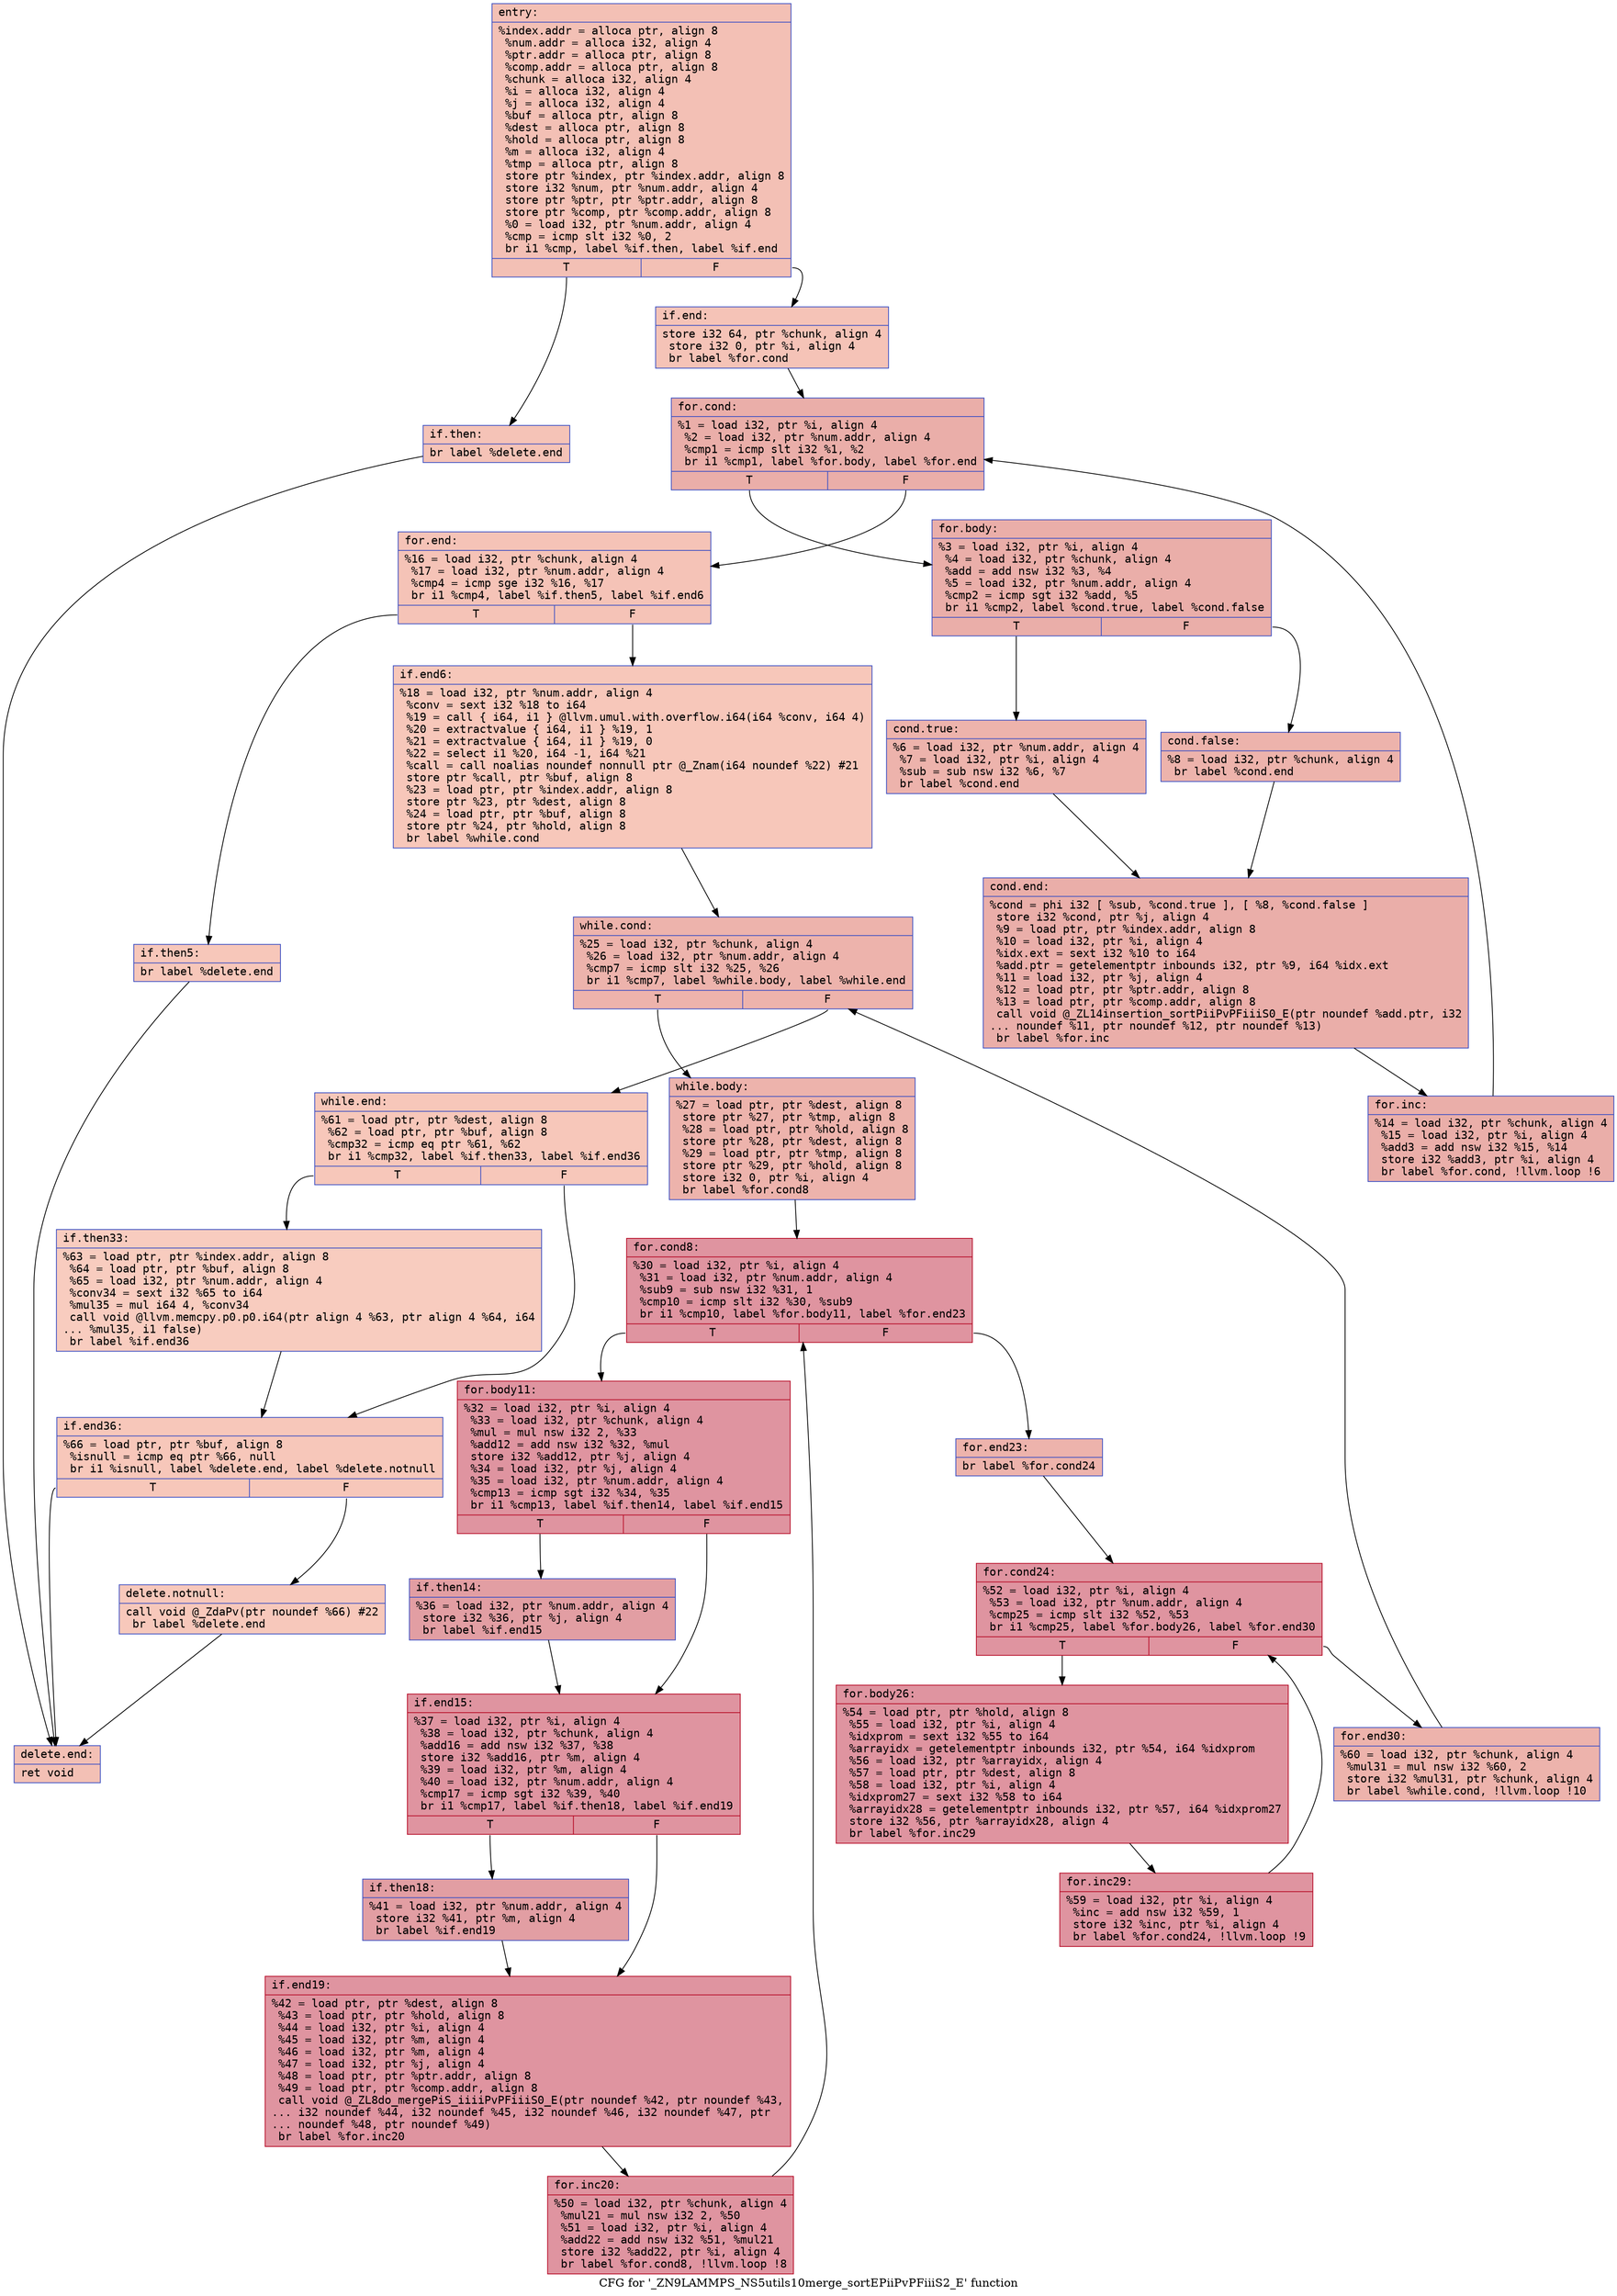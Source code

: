 digraph "CFG for '_ZN9LAMMPS_NS5utils10merge_sortEPiiPvPFiiiS2_E' function" {
	label="CFG for '_ZN9LAMMPS_NS5utils10merge_sortEPiiPvPFiiiS2_E' function";

	Node0x558416766ef0 [shape=record,color="#3d50c3ff", style=filled, fillcolor="#e5705870" fontname="Courier",label="{entry:\l|  %index.addr = alloca ptr, align 8\l  %num.addr = alloca i32, align 4\l  %ptr.addr = alloca ptr, align 8\l  %comp.addr = alloca ptr, align 8\l  %chunk = alloca i32, align 4\l  %i = alloca i32, align 4\l  %j = alloca i32, align 4\l  %buf = alloca ptr, align 8\l  %dest = alloca ptr, align 8\l  %hold = alloca ptr, align 8\l  %m = alloca i32, align 4\l  %tmp = alloca ptr, align 8\l  store ptr %index, ptr %index.addr, align 8\l  store i32 %num, ptr %num.addr, align 4\l  store ptr %ptr, ptr %ptr.addr, align 8\l  store ptr %comp, ptr %comp.addr, align 8\l  %0 = load i32, ptr %num.addr, align 4\l  %cmp = icmp slt i32 %0, 2\l  br i1 %cmp, label %if.then, label %if.end\l|{<s0>T|<s1>F}}"];
	Node0x558416766ef0:s0 -> Node0x558416767c20[tooltip="entry -> if.then\nProbability 50.00%" ];
	Node0x558416766ef0:s1 -> Node0x558416767c90[tooltip="entry -> if.end\nProbability 50.00%" ];
	Node0x558416767c20 [shape=record,color="#3d50c3ff", style=filled, fillcolor="#e8765c70" fontname="Courier",label="{if.then:\l|  br label %delete.end\l}"];
	Node0x558416767c20 -> Node0x558416767db0[tooltip="if.then -> delete.end\nProbability 100.00%" ];
	Node0x558416767c90 [shape=record,color="#3d50c3ff", style=filled, fillcolor="#e8765c70" fontname="Courier",label="{if.end:\l|  store i32 64, ptr %chunk, align 4\l  store i32 0, ptr %i, align 4\l  br label %for.cond\l}"];
	Node0x558416767c90 -> Node0x558416768010[tooltip="if.end -> for.cond\nProbability 100.00%" ];
	Node0x558416768010 [shape=record,color="#3d50c3ff", style=filled, fillcolor="#d0473d70" fontname="Courier",label="{for.cond:\l|  %1 = load i32, ptr %i, align 4\l  %2 = load i32, ptr %num.addr, align 4\l  %cmp1 = icmp slt i32 %1, %2\l  br i1 %cmp1, label %for.body, label %for.end\l|{<s0>T|<s1>F}}"];
	Node0x558416768010:s0 -> Node0x5584167682b0[tooltip="for.cond -> for.body\nProbability 96.88%" ];
	Node0x558416768010:s1 -> Node0x558416768330[tooltip="for.cond -> for.end\nProbability 3.12%" ];
	Node0x5584167682b0 [shape=record,color="#3d50c3ff", style=filled, fillcolor="#d0473d70" fontname="Courier",label="{for.body:\l|  %3 = load i32, ptr %i, align 4\l  %4 = load i32, ptr %chunk, align 4\l  %add = add nsw i32 %3, %4\l  %5 = load i32, ptr %num.addr, align 4\l  %cmp2 = icmp sgt i32 %add, %5\l  br i1 %cmp2, label %cond.true, label %cond.false\l|{<s0>T|<s1>F}}"];
	Node0x5584167682b0:s0 -> Node0x5584167688e0[tooltip="for.body -> cond.true\nProbability 50.00%" ];
	Node0x5584167682b0:s1 -> Node0x558416768930[tooltip="for.body -> cond.false\nProbability 50.00%" ];
	Node0x5584167688e0 [shape=record,color="#3d50c3ff", style=filled, fillcolor="#d6524470" fontname="Courier",label="{cond.true:\l|  %6 = load i32, ptr %num.addr, align 4\l  %7 = load i32, ptr %i, align 4\l  %sub = sub nsw i32 %6, %7\l  br label %cond.end\l}"];
	Node0x5584167688e0 -> Node0x558416768c10[tooltip="cond.true -> cond.end\nProbability 100.00%" ];
	Node0x558416768930 [shape=record,color="#3d50c3ff", style=filled, fillcolor="#d6524470" fontname="Courier",label="{cond.false:\l|  %8 = load i32, ptr %chunk, align 4\l  br label %cond.end\l}"];
	Node0x558416768930 -> Node0x558416768c10[tooltip="cond.false -> cond.end\nProbability 100.00%" ];
	Node0x558416768c10 [shape=record,color="#3d50c3ff", style=filled, fillcolor="#d0473d70" fontname="Courier",label="{cond.end:\l|  %cond = phi i32 [ %sub, %cond.true ], [ %8, %cond.false ]\l  store i32 %cond, ptr %j, align 4\l  %9 = load ptr, ptr %index.addr, align 8\l  %10 = load i32, ptr %i, align 4\l  %idx.ext = sext i32 %10 to i64\l  %add.ptr = getelementptr inbounds i32, ptr %9, i64 %idx.ext\l  %11 = load i32, ptr %j, align 4\l  %12 = load ptr, ptr %ptr.addr, align 8\l  %13 = load ptr, ptr %comp.addr, align 8\l  call void @_ZL14insertion_sortPiiPvPFiiiS0_E(ptr noundef %add.ptr, i32\l... noundef %11, ptr noundef %12, ptr noundef %13)\l  br label %for.inc\l}"];
	Node0x558416768c10 -> Node0x5584167694f0[tooltip="cond.end -> for.inc\nProbability 100.00%" ];
	Node0x5584167694f0 [shape=record,color="#3d50c3ff", style=filled, fillcolor="#d0473d70" fontname="Courier",label="{for.inc:\l|  %14 = load i32, ptr %chunk, align 4\l  %15 = load i32, ptr %i, align 4\l  %add3 = add nsw i32 %15, %14\l  store i32 %add3, ptr %i, align 4\l  br label %for.cond, !llvm.loop !6\l}"];
	Node0x5584167694f0 -> Node0x558416768010[tooltip="for.inc -> for.cond\nProbability 100.00%" ];
	Node0x558416768330 [shape=record,color="#3d50c3ff", style=filled, fillcolor="#e8765c70" fontname="Courier",label="{for.end:\l|  %16 = load i32, ptr %chunk, align 4\l  %17 = load i32, ptr %num.addr, align 4\l  %cmp4 = icmp sge i32 %16, %17\l  br i1 %cmp4, label %if.then5, label %if.end6\l|{<s0>T|<s1>F}}"];
	Node0x558416768330:s0 -> Node0x558416769b70[tooltip="for.end -> if.then5\nProbability 50.00%" ];
	Node0x558416768330:s1 -> Node0x558416769bc0[tooltip="for.end -> if.end6\nProbability 50.00%" ];
	Node0x558416769b70 [shape=record,color="#3d50c3ff", style=filled, fillcolor="#ec7f6370" fontname="Courier",label="{if.then5:\l|  br label %delete.end\l}"];
	Node0x558416769b70 -> Node0x558416767db0[tooltip="if.then5 -> delete.end\nProbability 100.00%" ];
	Node0x558416769bc0 [shape=record,color="#3d50c3ff", style=filled, fillcolor="#ec7f6370" fontname="Courier",label="{if.end6:\l|  %18 = load i32, ptr %num.addr, align 4\l  %conv = sext i32 %18 to i64\l  %19 = call \{ i64, i1 \} @llvm.umul.with.overflow.i64(i64 %conv, i64 4)\l  %20 = extractvalue \{ i64, i1 \} %19, 1\l  %21 = extractvalue \{ i64, i1 \} %19, 0\l  %22 = select i1 %20, i64 -1, i64 %21\l  %call = call noalias noundef nonnull ptr @_Znam(i64 noundef %22) #21\l  store ptr %call, ptr %buf, align 8\l  %23 = load ptr, ptr %index.addr, align 8\l  store ptr %23, ptr %dest, align 8\l  %24 = load ptr, ptr %buf, align 8\l  store ptr %24, ptr %hold, align 8\l  br label %while.cond\l}"];
	Node0x558416769bc0 -> Node0x55841676a660[tooltip="if.end6 -> while.cond\nProbability 100.00%" ];
	Node0x55841676a660 [shape=record,color="#3d50c3ff", style=filled, fillcolor="#d6524470" fontname="Courier",label="{while.cond:\l|  %25 = load i32, ptr %chunk, align 4\l  %26 = load i32, ptr %num.addr, align 4\l  %cmp7 = icmp slt i32 %25, %26\l  br i1 %cmp7, label %while.body, label %while.end\l|{<s0>T|<s1>F}}"];
	Node0x55841676a660:s0 -> Node0x55841676a8d0[tooltip="while.cond -> while.body\nProbability 96.88%" ];
	Node0x55841676a660:s1 -> Node0x55841676a950[tooltip="while.cond -> while.end\nProbability 3.12%" ];
	Node0x55841676a8d0 [shape=record,color="#3d50c3ff", style=filled, fillcolor="#d6524470" fontname="Courier",label="{while.body:\l|  %27 = load ptr, ptr %dest, align 8\l  store ptr %27, ptr %tmp, align 8\l  %28 = load ptr, ptr %hold, align 8\l  store ptr %28, ptr %dest, align 8\l  %29 = load ptr, ptr %tmp, align 8\l  store ptr %29, ptr %hold, align 8\l  store i32 0, ptr %i, align 4\l  br label %for.cond8\l}"];
	Node0x55841676a8d0 -> Node0x55841676aee0[tooltip="while.body -> for.cond8\nProbability 100.00%" ];
	Node0x55841676aee0 [shape=record,color="#b70d28ff", style=filled, fillcolor="#b70d2870" fontname="Courier",label="{for.cond8:\l|  %30 = load i32, ptr %i, align 4\l  %31 = load i32, ptr %num.addr, align 4\l  %sub9 = sub nsw i32 %31, 1\l  %cmp10 = icmp slt i32 %30, %sub9\l  br i1 %cmp10, label %for.body11, label %for.end23\l|{<s0>T|<s1>F}}"];
	Node0x55841676aee0:s0 -> Node0x55841676b230[tooltip="for.cond8 -> for.body11\nProbability 96.88%" ];
	Node0x55841676aee0:s1 -> Node0x5584167683a0[tooltip="for.cond8 -> for.end23\nProbability 3.12%" ];
	Node0x55841676b230 [shape=record,color="#b70d28ff", style=filled, fillcolor="#b70d2870" fontname="Courier",label="{for.body11:\l|  %32 = load i32, ptr %i, align 4\l  %33 = load i32, ptr %chunk, align 4\l  %mul = mul nsw i32 2, %33\l  %add12 = add nsw i32 %32, %mul\l  store i32 %add12, ptr %j, align 4\l  %34 = load i32, ptr %j, align 4\l  %35 = load i32, ptr %num.addr, align 4\l  %cmp13 = icmp sgt i32 %34, %35\l  br i1 %cmp13, label %if.then14, label %if.end15\l|{<s0>T|<s1>F}}"];
	Node0x55841676b230:s0 -> Node0x55841676bbf0[tooltip="for.body11 -> if.then14\nProbability 50.00%" ];
	Node0x55841676b230:s1 -> Node0x55841676bc70[tooltip="for.body11 -> if.end15\nProbability 50.00%" ];
	Node0x55841676bbf0 [shape=record,color="#3d50c3ff", style=filled, fillcolor="#be242e70" fontname="Courier",label="{if.then14:\l|  %36 = load i32, ptr %num.addr, align 4\l  store i32 %36, ptr %j, align 4\l  br label %if.end15\l}"];
	Node0x55841676bbf0 -> Node0x55841676bc70[tooltip="if.then14 -> if.end15\nProbability 100.00%" ];
	Node0x55841676bc70 [shape=record,color="#b70d28ff", style=filled, fillcolor="#b70d2870" fontname="Courier",label="{if.end15:\l|  %37 = load i32, ptr %i, align 4\l  %38 = load i32, ptr %chunk, align 4\l  %add16 = add nsw i32 %37, %38\l  store i32 %add16, ptr %m, align 4\l  %39 = load i32, ptr %m, align 4\l  %40 = load i32, ptr %num.addr, align 4\l  %cmp17 = icmp sgt i32 %39, %40\l  br i1 %cmp17, label %if.then18, label %if.end19\l|{<s0>T|<s1>F}}"];
	Node0x55841676bc70:s0 -> Node0x55841676c390[tooltip="if.end15 -> if.then18\nProbability 50.00%" ];
	Node0x55841676bc70:s1 -> Node0x55841676c410[tooltip="if.end15 -> if.end19\nProbability 50.00%" ];
	Node0x55841676c390 [shape=record,color="#3d50c3ff", style=filled, fillcolor="#be242e70" fontname="Courier",label="{if.then18:\l|  %41 = load i32, ptr %num.addr, align 4\l  store i32 %41, ptr %m, align 4\l  br label %if.end19\l}"];
	Node0x55841676c390 -> Node0x55841676c410[tooltip="if.then18 -> if.end19\nProbability 100.00%" ];
	Node0x55841676c410 [shape=record,color="#b70d28ff", style=filled, fillcolor="#b70d2870" fontname="Courier",label="{if.end19:\l|  %42 = load ptr, ptr %dest, align 8\l  %43 = load ptr, ptr %hold, align 8\l  %44 = load i32, ptr %i, align 4\l  %45 = load i32, ptr %m, align 4\l  %46 = load i32, ptr %m, align 4\l  %47 = load i32, ptr %j, align 4\l  %48 = load ptr, ptr %ptr.addr, align 8\l  %49 = load ptr, ptr %comp.addr, align 8\l  call void @_ZL8do_mergePiS_iiiiPvPFiiiS0_E(ptr noundef %42, ptr noundef %43,\l... i32 noundef %44, i32 noundef %45, i32 noundef %46, i32 noundef %47, ptr\l... noundef %48, ptr noundef %49)\l  br label %for.inc20\l}"];
	Node0x55841676c410 -> Node0x55841676d660[tooltip="if.end19 -> for.inc20\nProbability 100.00%" ];
	Node0x55841676d660 [shape=record,color="#b70d28ff", style=filled, fillcolor="#b70d2870" fontname="Courier",label="{for.inc20:\l|  %50 = load i32, ptr %chunk, align 4\l  %mul21 = mul nsw i32 2, %50\l  %51 = load i32, ptr %i, align 4\l  %add22 = add nsw i32 %51, %mul21\l  store i32 %add22, ptr %i, align 4\l  br label %for.cond8, !llvm.loop !8\l}"];
	Node0x55841676d660 -> Node0x55841676aee0[tooltip="for.inc20 -> for.cond8\nProbability 100.00%" ];
	Node0x5584167683a0 [shape=record,color="#3d50c3ff", style=filled, fillcolor="#d6524470" fontname="Courier",label="{for.end23:\l|  br label %for.cond24\l}"];
	Node0x5584167683a0 -> Node0x55841676db10[tooltip="for.end23 -> for.cond24\nProbability 100.00%" ];
	Node0x55841676db10 [shape=record,color="#b70d28ff", style=filled, fillcolor="#b70d2870" fontname="Courier",label="{for.cond24:\l|  %52 = load i32, ptr %i, align 4\l  %53 = load i32, ptr %num.addr, align 4\l  %cmp25 = icmp slt i32 %52, %53\l  br i1 %cmp25, label %for.body26, label %for.end30\l|{<s0>T|<s1>F}}"];
	Node0x55841676db10:s0 -> Node0x55841676ddb0[tooltip="for.cond24 -> for.body26\nProbability 96.88%" ];
	Node0x55841676db10:s1 -> Node0x55841676de30[tooltip="for.cond24 -> for.end30\nProbability 3.12%" ];
	Node0x55841676ddb0 [shape=record,color="#b70d28ff", style=filled, fillcolor="#b70d2870" fontname="Courier",label="{for.body26:\l|  %54 = load ptr, ptr %hold, align 8\l  %55 = load i32, ptr %i, align 4\l  %idxprom = sext i32 %55 to i64\l  %arrayidx = getelementptr inbounds i32, ptr %54, i64 %idxprom\l  %56 = load i32, ptr %arrayidx, align 4\l  %57 = load ptr, ptr %dest, align 8\l  %58 = load i32, ptr %i, align 4\l  %idxprom27 = sext i32 %58 to i64\l  %arrayidx28 = getelementptr inbounds i32, ptr %57, i64 %idxprom27\l  store i32 %56, ptr %arrayidx28, align 4\l  br label %for.inc29\l}"];
	Node0x55841676ddb0 -> Node0x55841676e550[tooltip="for.body26 -> for.inc29\nProbability 100.00%" ];
	Node0x55841676e550 [shape=record,color="#b70d28ff", style=filled, fillcolor="#b70d2870" fontname="Courier",label="{for.inc29:\l|  %59 = load i32, ptr %i, align 4\l  %inc = add nsw i32 %59, 1\l  store i32 %inc, ptr %i, align 4\l  br label %for.cond24, !llvm.loop !9\l}"];
	Node0x55841676e550 -> Node0x55841676db10[tooltip="for.inc29 -> for.cond24\nProbability 100.00%" ];
	Node0x55841676de30 [shape=record,color="#3d50c3ff", style=filled, fillcolor="#d6524470" fontname="Courier",label="{for.end30:\l|  %60 = load i32, ptr %chunk, align 4\l  %mul31 = mul nsw i32 %60, 2\l  store i32 %mul31, ptr %chunk, align 4\l  br label %while.cond, !llvm.loop !10\l}"];
	Node0x55841676de30 -> Node0x55841676a660[tooltip="for.end30 -> while.cond\nProbability 100.00%" ];
	Node0x55841676a950 [shape=record,color="#3d50c3ff", style=filled, fillcolor="#ec7f6370" fontname="Courier",label="{while.end:\l|  %61 = load ptr, ptr %dest, align 8\l  %62 = load ptr, ptr %buf, align 8\l  %cmp32 = icmp eq ptr %61, %62\l  br i1 %cmp32, label %if.then33, label %if.end36\l|{<s0>T|<s1>F}}"];
	Node0x55841676a950:s0 -> Node0x55841676ef10[tooltip="while.end -> if.then33\nProbability 37.50%" ];
	Node0x55841676a950:s1 -> Node0x55841676ef90[tooltip="while.end -> if.end36\nProbability 62.50%" ];
	Node0x55841676ef10 [shape=record,color="#3d50c3ff", style=filled, fillcolor="#f08b6e70" fontname="Courier",label="{if.then33:\l|  %63 = load ptr, ptr %index.addr, align 8\l  %64 = load ptr, ptr %buf, align 8\l  %65 = load i32, ptr %num.addr, align 4\l  %conv34 = sext i32 %65 to i64\l  %mul35 = mul i64 4, %conv34\l  call void @llvm.memcpy.p0.p0.i64(ptr align 4 %63, ptr align 4 %64, i64\l... %mul35, i1 false)\l  br label %if.end36\l}"];
	Node0x55841676ef10 -> Node0x55841676ef90[tooltip="if.then33 -> if.end36\nProbability 100.00%" ];
	Node0x55841676ef90 [shape=record,color="#3d50c3ff", style=filled, fillcolor="#ec7f6370" fontname="Courier",label="{if.end36:\l|  %66 = load ptr, ptr %buf, align 8\l  %isnull = icmp eq ptr %66, null\l  br i1 %isnull, label %delete.end, label %delete.notnull\l|{<s0>T|<s1>F}}"];
	Node0x55841676ef90:s0 -> Node0x558416767db0[tooltip="if.end36 -> delete.end\nProbability 37.50%" ];
	Node0x55841676ef90:s1 -> Node0x55841676f740[tooltip="if.end36 -> delete.notnull\nProbability 62.50%" ];
	Node0x55841676f740 [shape=record,color="#3d50c3ff", style=filled, fillcolor="#ed836670" fontname="Courier",label="{delete.notnull:\l|  call void @_ZdaPv(ptr noundef %66) #22\l  br label %delete.end\l}"];
	Node0x55841676f740 -> Node0x558416767db0[tooltip="delete.notnull -> delete.end\nProbability 100.00%" ];
	Node0x558416767db0 [shape=record,color="#3d50c3ff", style=filled, fillcolor="#e5705870" fontname="Courier",label="{delete.end:\l|  ret void\l}"];
}
